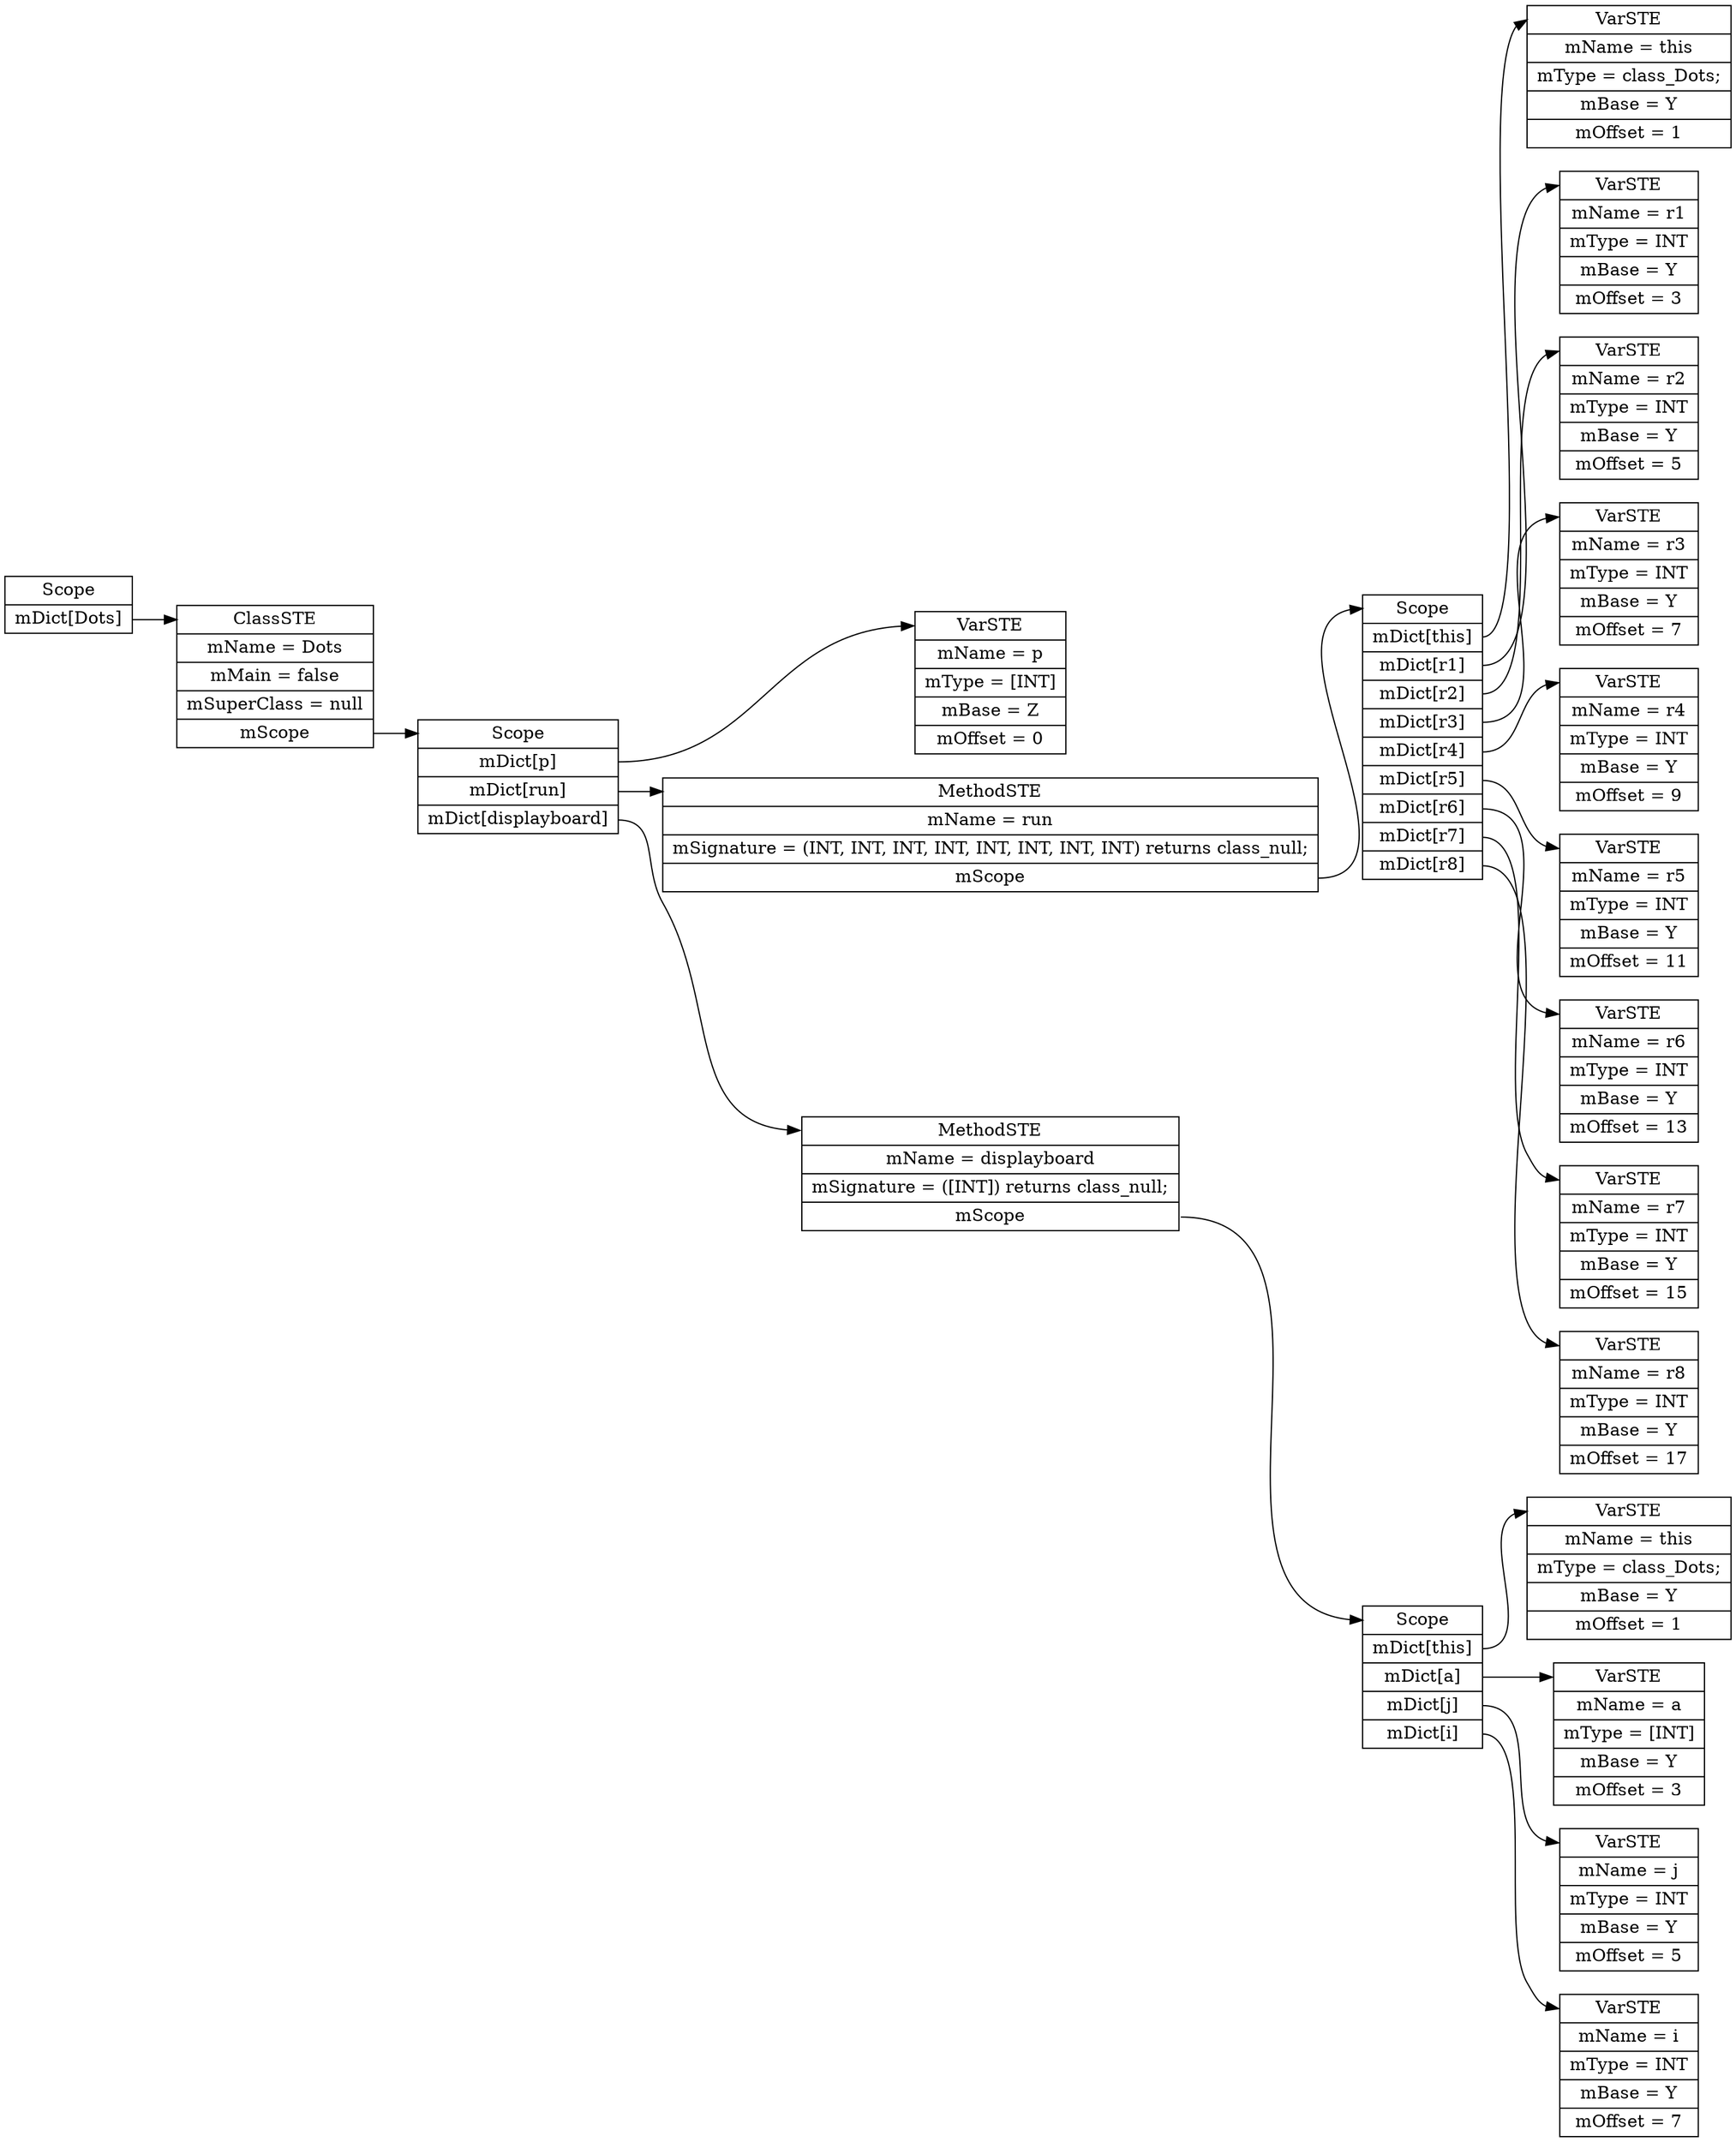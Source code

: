 digraph SymTable {
	graph [rankdir="LR"];
	node [shape=record];
	0 [label=" <f0> Scope | <f1> mDict\[Dots\] "];
	0:<f1> -> 1:<f0>;
	1 [label=" <f0> ClassSTE | <f1> mName = Dots| <f2> mMain = false| <f3> mSuperClass = null| <f4> mScope "];
	1:<f4> -> 2:<f0>;
	2 [label=" <f0> Scope | <f1> mDict\[p\] | <f2> mDict\[run\] | <f3> mDict\[displayboard\] "];
	2:<f1> -> 3:<f0>;
	3 [label=" <f0> VarSTE | <f1> mName = p| <f2> mType = [INT]| <f3> mBase = Z| <f4> mOffset = 0"];
	2:<f2> -> 4:<f0>;
	4 [label=" <f0> MethodSTE | <f1> mName = run| <f2> mSignature = (INT, INT, INT, INT, INT, INT, INT, INT) returns class_null;| <f3> mScope "];
	4:<f3> -> 5:<f0>;
	5 [label=" <f0> Scope | <f1> mDict\[this\] | <f2> mDict\[r1\] | <f3> mDict\[r2\] | <f4> mDict\[r3\] | <f5> mDict\[r4\] | <f6> mDict\[r5\] | <f7> mDict\[r6\] | <f8> mDict\[r7\] | <f9> mDict\[r8\] "];
	5:<f1> -> 6:<f0>;
	6 [label=" <f0> VarSTE | <f1> mName = this| <f2> mType = class_Dots;| <f3> mBase = Y| <f4> mOffset = 1"];
	5:<f2> -> 7:<f0>;
	7 [label=" <f0> VarSTE | <f1> mName = r1| <f2> mType = INT| <f3> mBase = Y| <f4> mOffset = 3"];
	5:<f3> -> 8:<f0>;
	8 [label=" <f0> VarSTE | <f1> mName = r2| <f2> mType = INT| <f3> mBase = Y| <f4> mOffset = 5"];
	5:<f4> -> 9:<f0>;
	9 [label=" <f0> VarSTE | <f1> mName = r3| <f2> mType = INT| <f3> mBase = Y| <f4> mOffset = 7"];
	5:<f5> -> 10:<f0>;
	10 [label=" <f0> VarSTE | <f1> mName = r4| <f2> mType = INT| <f3> mBase = Y| <f4> mOffset = 9"];
	5:<f6> -> 11:<f0>;
	11 [label=" <f0> VarSTE | <f1> mName = r5| <f2> mType = INT| <f3> mBase = Y| <f4> mOffset = 11"];
	5:<f7> -> 12:<f0>;
	12 [label=" <f0> VarSTE | <f1> mName = r6| <f2> mType = INT| <f3> mBase = Y| <f4> mOffset = 13"];
	5:<f8> -> 13:<f0>;
	13 [label=" <f0> VarSTE | <f1> mName = r7| <f2> mType = INT| <f3> mBase = Y| <f4> mOffset = 15"];
	5:<f9> -> 14:<f0>;
	14 [label=" <f0> VarSTE | <f1> mName = r8| <f2> mType = INT| <f3> mBase = Y| <f4> mOffset = 17"];
	2:<f3> -> 15:<f0>;
	15 [label=" <f0> MethodSTE | <f1> mName = displayboard| <f2> mSignature = ([INT]) returns class_null;| <f3> mScope "];
	15:<f3> -> 16:<f0>;
	16 [label=" <f0> Scope | <f1> mDict\[this\] | <f2> mDict\[a\] | <f3> mDict\[j\] | <f4> mDict\[i\] "];
	16:<f1> -> 17:<f0>;
	17 [label=" <f0> VarSTE | <f1> mName = this| <f2> mType = class_Dots;| <f3> mBase = Y| <f4> mOffset = 1"];
	16:<f2> -> 18:<f0>;
	18 [label=" <f0> VarSTE | <f1> mName = a| <f2> mType = [INT]| <f3> mBase = Y| <f4> mOffset = 3"];
	16:<f3> -> 19:<f0>;
	19 [label=" <f0> VarSTE | <f1> mName = j| <f2> mType = INT| <f3> mBase = Y| <f4> mOffset = 5"];
	16:<f4> -> 20:<f0>;
	20 [label=" <f0> VarSTE | <f1> mName = i| <f2> mType = INT| <f3> mBase = Y| <f4> mOffset = 7"];
}
